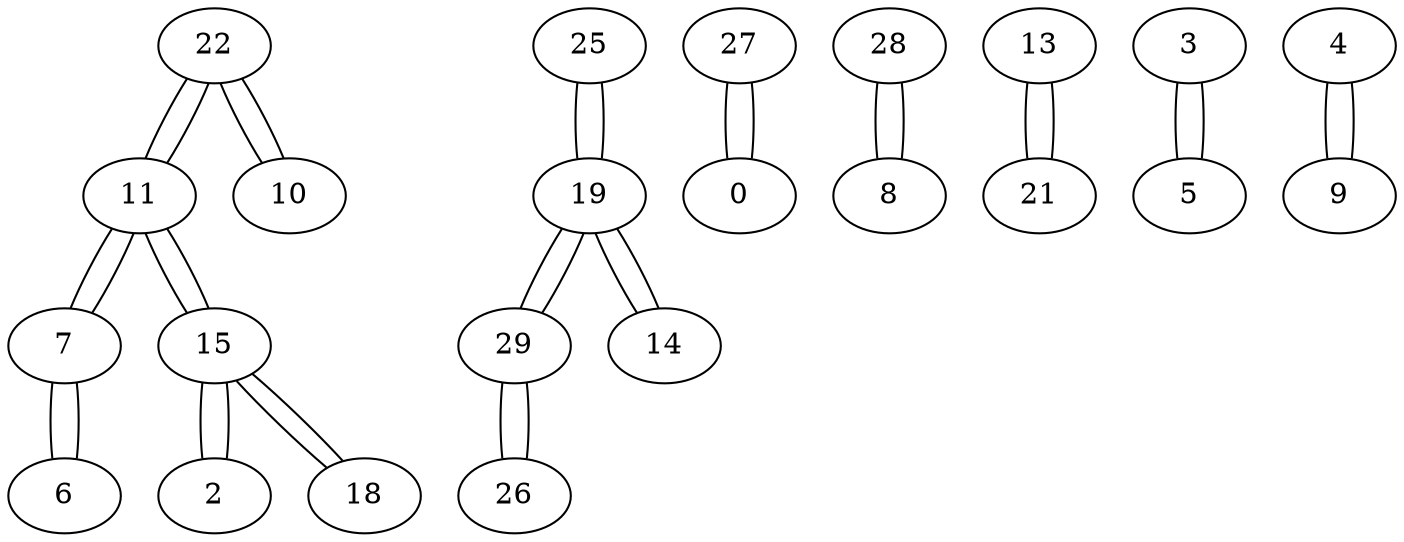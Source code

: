 graph G{
22--11;
22--10;
25--19;
26--29;
27--0;
28--8;
29--19;
29--26;
10--22;
11--7;
11--15;
11--22;
13--21;
14--19;
15--2;
15--11;
15--18;
18--15;
19--14;
19--29;
19--25;
0--27;
2--15;
3--5;
4--9;
5--3;
6--7;
7--6;
7--11;
8--28;
9--4;
21--13;
}